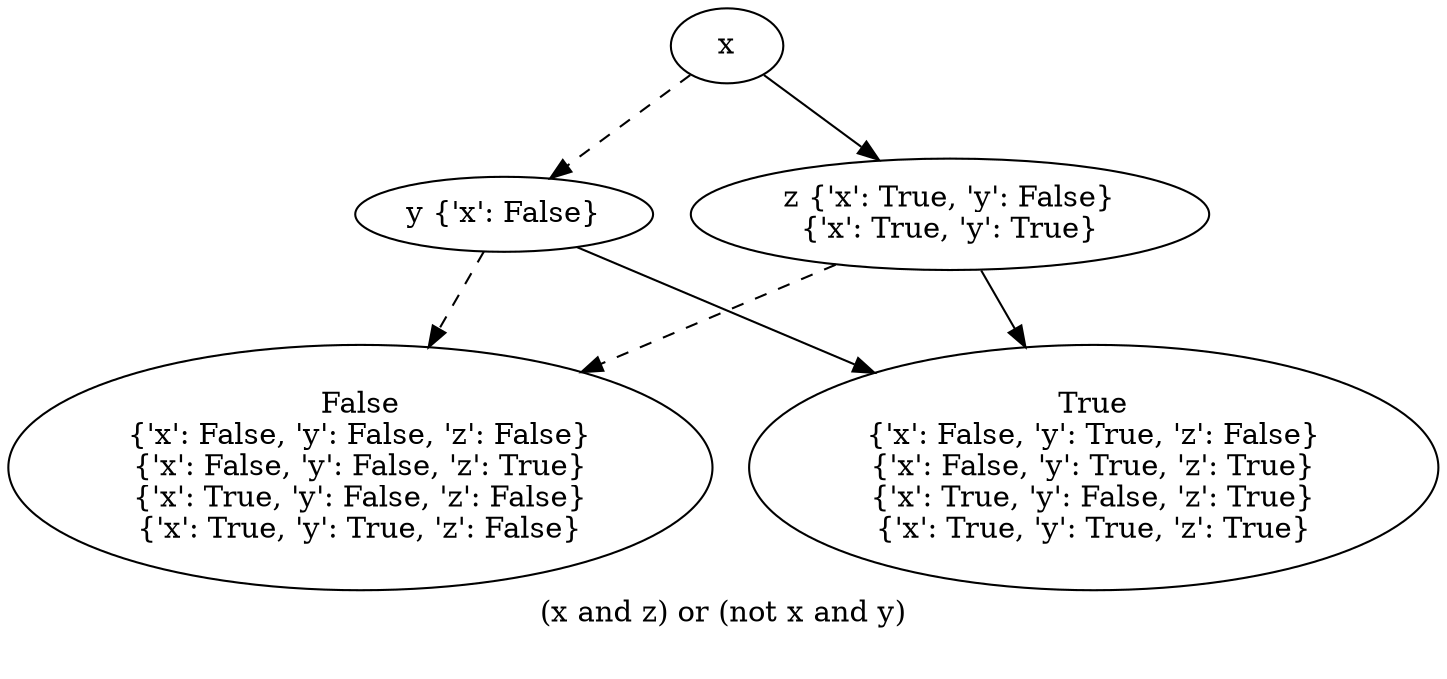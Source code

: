 digraph{
label="(x and z) or (not x and y)\n\n"
2889593922064[label=x]2889590208848[label="y {'x': False}"]
2889593922064 -> 2889590208848[style=dashed]
2889594667424[label="False
{'x': False, 'y': False, 'z': False}
{'x': False, 'y': False, 'z': True}
{'x': True, 'y': False, 'z': False}
{'x': True, 'y': True, 'z': False}"]
2889590208848 -> 2889594667424[style=dashed]
2889593923344[label="True
{'x': False, 'y': True, 'z': False}
{'x': False, 'y': True, 'z': True}
{'x': True, 'y': False, 'z': True}
{'x': True, 'y': True, 'z': True}"]
2889590208848 -> 2889593923344
2889593695088[label="z {'x': True, 'y': False}
{'x': True, 'y': True}"]
2889593922064 -> 2889593695088
2889594667424[label="False
{'x': False, 'y': False, 'z': False}
{'x': False, 'y': False, 'z': True}
{'x': True, 'y': False, 'z': False}
{'x': True, 'y': True, 'z': False}"]
2889593695088 -> 2889594667424[style=dashed]
2889593923344[label="True
{'x': False, 'y': True, 'z': False}
{'x': False, 'y': True, 'z': True}
{'x': True, 'y': False, 'z': True}
{'x': True, 'y': True, 'z': True}"]
2889593695088 -> 2889593923344
}